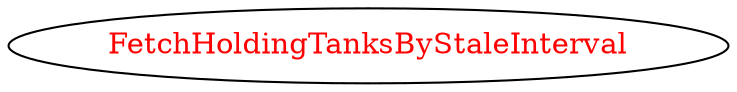 digraph dependencyGraph {
 concentrate=true;
 ranksep="2.0";
 rankdir="LR"; 
 splines="ortho";
"FetchHoldingTanksByStaleInterval" [fontcolor="red"];
}
